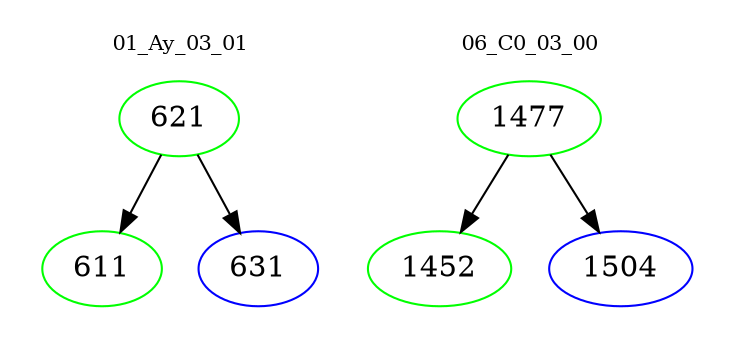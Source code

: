 digraph{
subgraph cluster_0 {
color = white
label = "01_Ay_03_01";
fontsize=10;
T0_621 [label="621", color="green"]
T0_621 -> T0_611 [color="black"]
T0_611 [label="611", color="green"]
T0_621 -> T0_631 [color="black"]
T0_631 [label="631", color="blue"]
}
subgraph cluster_1 {
color = white
label = "06_C0_03_00";
fontsize=10;
T1_1477 [label="1477", color="green"]
T1_1477 -> T1_1452 [color="black"]
T1_1452 [label="1452", color="green"]
T1_1477 -> T1_1504 [color="black"]
T1_1504 [label="1504", color="blue"]
}
}
